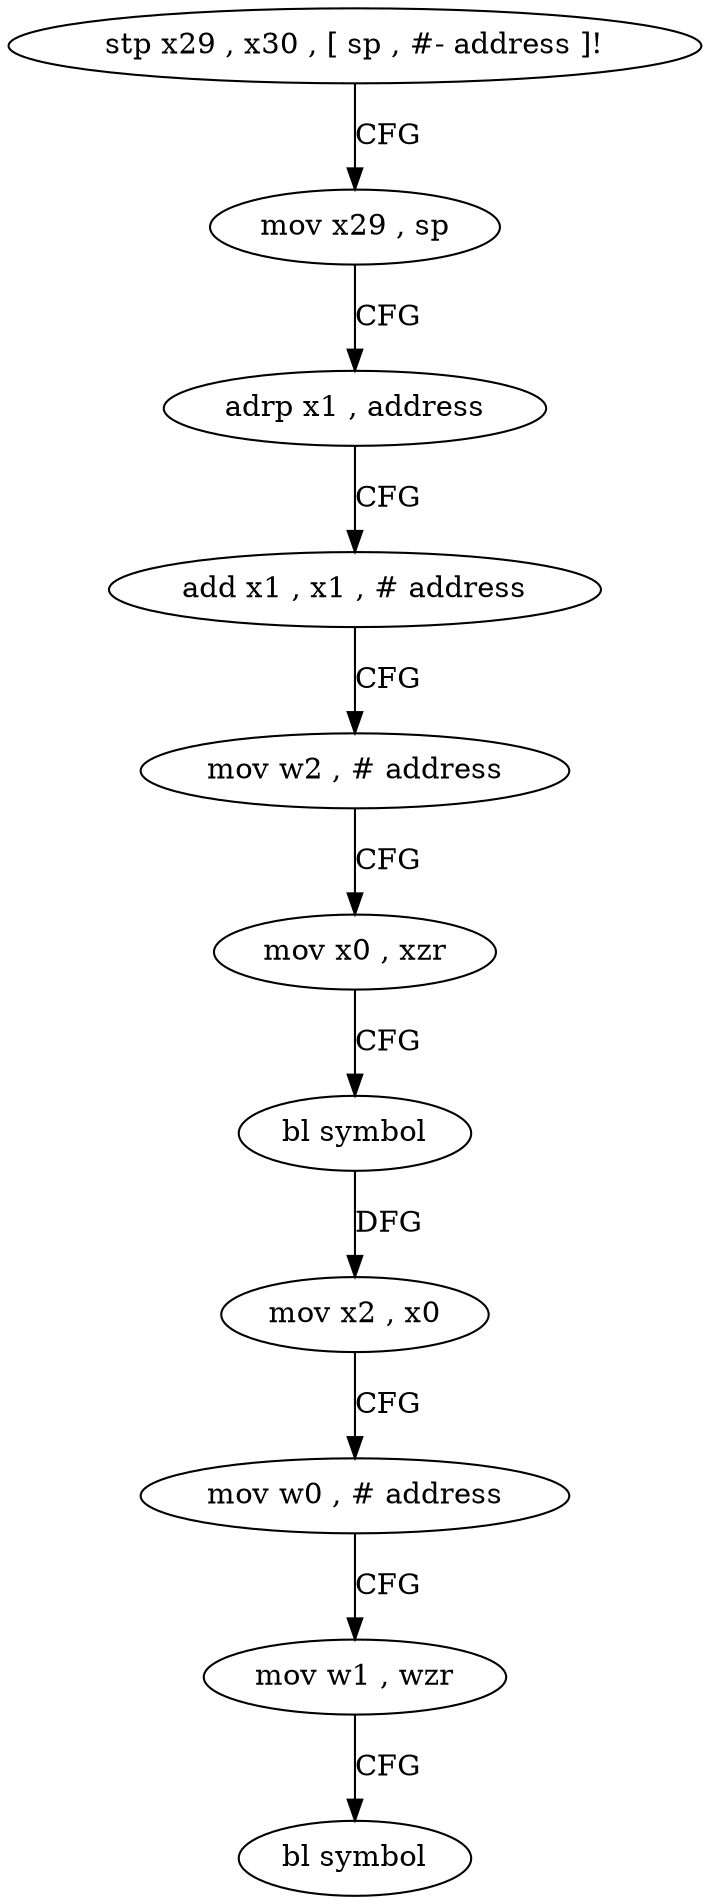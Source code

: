 digraph "func" {
"4205596" [label = "stp x29 , x30 , [ sp , #- address ]!" ]
"4205600" [label = "mov x29 , sp" ]
"4205604" [label = "adrp x1 , address" ]
"4205608" [label = "add x1 , x1 , # address" ]
"4205612" [label = "mov w2 , # address" ]
"4205616" [label = "mov x0 , xzr" ]
"4205620" [label = "bl symbol" ]
"4205624" [label = "mov x2 , x0" ]
"4205628" [label = "mov w0 , # address" ]
"4205632" [label = "mov w1 , wzr" ]
"4205636" [label = "bl symbol" ]
"4205596" -> "4205600" [ label = "CFG" ]
"4205600" -> "4205604" [ label = "CFG" ]
"4205604" -> "4205608" [ label = "CFG" ]
"4205608" -> "4205612" [ label = "CFG" ]
"4205612" -> "4205616" [ label = "CFG" ]
"4205616" -> "4205620" [ label = "CFG" ]
"4205620" -> "4205624" [ label = "DFG" ]
"4205624" -> "4205628" [ label = "CFG" ]
"4205628" -> "4205632" [ label = "CFG" ]
"4205632" -> "4205636" [ label = "CFG" ]
}
